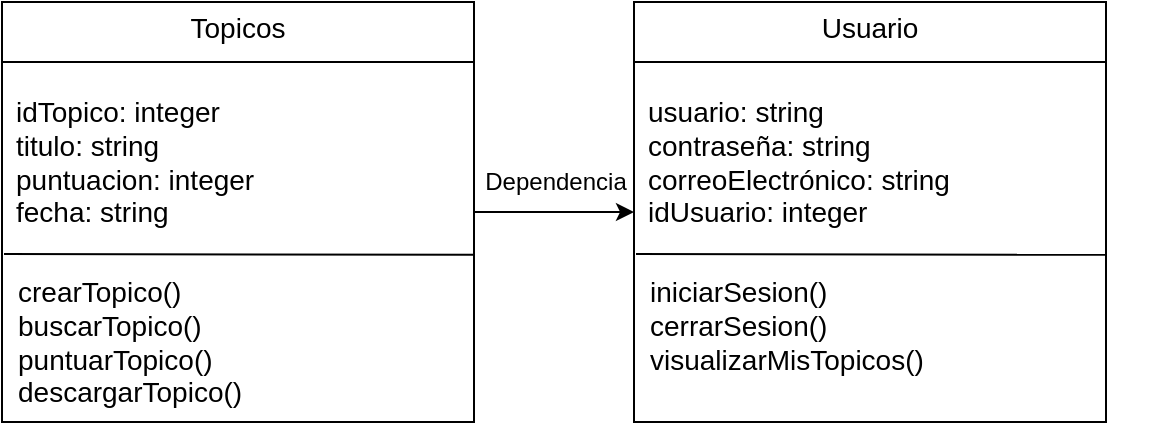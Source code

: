 <mxfile>
    <diagram id="vK6k87PZ-RR_bFMqp72I" name="Page-1">
        <mxGraphModel dx="470" dy="358" grid="1" gridSize="10" guides="1" tooltips="1" connect="1" arrows="1" fold="1" page="1" pageScale="1" pageWidth="827" pageHeight="1169" math="0" shadow="0">
            <root>
                <mxCell id="0"/>
                <mxCell id="1" parent="0"/>
                <mxCell id="13" style="edgeStyle=orthogonalEdgeStyle;rounded=0;orthogonalLoop=1;jettySize=auto;html=1;entryX=0;entryY=0.5;entryDx=0;entryDy=0;" edge="1" parent="1" source="3" target="8">
                    <mxGeometry relative="1" as="geometry"/>
                </mxCell>
                <mxCell id="3" value="" style="shape=internalStorage;whiteSpace=wrap;html=1;backgroundOutline=1;dx=0;dy=30;" vertex="1" parent="1">
                    <mxGeometry x="144" y="120" width="236" height="210" as="geometry"/>
                </mxCell>
                <mxCell id="4" value="&lt;font style=&quot;font-size: 14px&quot;&gt;Topicos&lt;/font&gt;" style="text;html=1;strokeColor=none;fillColor=none;align=center;verticalAlign=middle;whiteSpace=wrap;rounded=0;" vertex="1" parent="1">
                    <mxGeometry x="242" y="123" width="40" height="20" as="geometry"/>
                </mxCell>
                <mxCell id="5" value="&lt;font style=&quot;font-size: 14px&quot;&gt;crearTopico()&lt;br&gt;buscarTopico()&lt;br&gt;puntuarTopico()&lt;br&gt;descargarTopico()&lt;/font&gt;" style="text;html=1;strokeColor=none;fillColor=none;align=left;verticalAlign=middle;whiteSpace=wrap;rounded=0;" vertex="1" parent="1">
                    <mxGeometry x="149.5" y="260" width="260" height="60" as="geometry"/>
                </mxCell>
                <mxCell id="6" value="&lt;div&gt;&lt;span style=&quot;font-size: 14px&quot;&gt;idTopico: integer&lt;/span&gt;&lt;/div&gt;&lt;div&gt;&lt;span style=&quot;font-size: 14px&quot;&gt;titulo: string&lt;/span&gt;&lt;/div&gt;&lt;div&gt;&lt;span style=&quot;font-size: 14px&quot;&gt;puntuacion: integer&lt;/span&gt;&lt;/div&gt;&lt;div&gt;&lt;span style=&quot;font-size: 14px&quot;&gt;fecha: string&lt;/span&gt;&lt;/div&gt;" style="text;html=1;strokeColor=none;fillColor=none;align=left;verticalAlign=middle;whiteSpace=wrap;rounded=0;" vertex="1" parent="1">
                    <mxGeometry x="149" y="160" width="221" height="80" as="geometry"/>
                </mxCell>
                <mxCell id="7" value="" style="endArrow=none;html=1;entryX=1.002;entryY=0.602;entryDx=0;entryDy=0;entryPerimeter=0;" edge="1" parent="1" target="3">
                    <mxGeometry width="50" height="50" relative="1" as="geometry">
                        <mxPoint x="145" y="246" as="sourcePoint"/>
                        <mxPoint x="200" y="220" as="targetPoint"/>
                    </mxGeometry>
                </mxCell>
                <mxCell id="8" value="" style="shape=internalStorage;whiteSpace=wrap;html=1;backgroundOutline=1;dx=0;dy=30;" vertex="1" parent="1">
                    <mxGeometry x="460" y="120" width="236" height="210" as="geometry"/>
                </mxCell>
                <mxCell id="9" value="&lt;span style=&quot;font-size: 14px&quot;&gt;Usuario&lt;/span&gt;" style="text;html=1;strokeColor=none;fillColor=none;align=center;verticalAlign=middle;whiteSpace=wrap;rounded=0;" vertex="1" parent="1">
                    <mxGeometry x="558" y="123" width="40" height="20" as="geometry"/>
                </mxCell>
                <mxCell id="10" value="&lt;span style=&quot;font-size: 14px&quot;&gt;iniciarSesion()&lt;br&gt;cerrarSesion()&lt;br&gt;visualizarMisTopicos()&lt;br&gt;&lt;br&gt;&lt;/span&gt;" style="text;html=1;strokeColor=none;fillColor=none;align=left;verticalAlign=middle;whiteSpace=wrap;rounded=0;" vertex="1" parent="1">
                    <mxGeometry x="465.5" y="260" width="260" height="60" as="geometry"/>
                </mxCell>
                <mxCell id="11" value="&lt;div&gt;&lt;span&gt;&lt;font style=&quot;font-size: 14px&quot;&gt;usuario: string&lt;/font&gt;&lt;/span&gt;&lt;/div&gt;&lt;div&gt;&lt;span&gt;&lt;font style=&quot;font-size: 14px&quot;&gt;contraseña: string&lt;/font&gt;&lt;/span&gt;&lt;/div&gt;&lt;div&gt;&lt;span&gt;&lt;font style=&quot;font-size: 14px&quot;&gt;correoElectrónico: string&lt;/font&gt;&lt;/span&gt;&lt;/div&gt;&lt;div&gt;&lt;span&gt;&lt;font style=&quot;font-size: 14px&quot;&gt;idUsuario: integer&lt;/font&gt;&lt;/span&gt;&lt;/div&gt;" style="text;html=1;strokeColor=none;fillColor=none;align=left;verticalAlign=middle;whiteSpace=wrap;rounded=0;" vertex="1" parent="1">
                    <mxGeometry x="465" y="160" width="261" height="80" as="geometry"/>
                </mxCell>
                <mxCell id="12" value="" style="endArrow=none;html=1;entryX=1.002;entryY=0.602;entryDx=0;entryDy=0;entryPerimeter=0;" edge="1" parent="1" target="8">
                    <mxGeometry width="50" height="50" relative="1" as="geometry">
                        <mxPoint x="461" y="246" as="sourcePoint"/>
                        <mxPoint x="516" y="220" as="targetPoint"/>
                    </mxGeometry>
                </mxCell>
                <mxCell id="14" value="Dependencia" style="text;html=1;strokeColor=none;fillColor=none;align=center;verticalAlign=middle;whiteSpace=wrap;rounded=0;" vertex="1" parent="1">
                    <mxGeometry x="400.5" y="200" width="40" height="20" as="geometry"/>
                </mxCell>
            </root>
        </mxGraphModel>
    </diagram>
</mxfile>